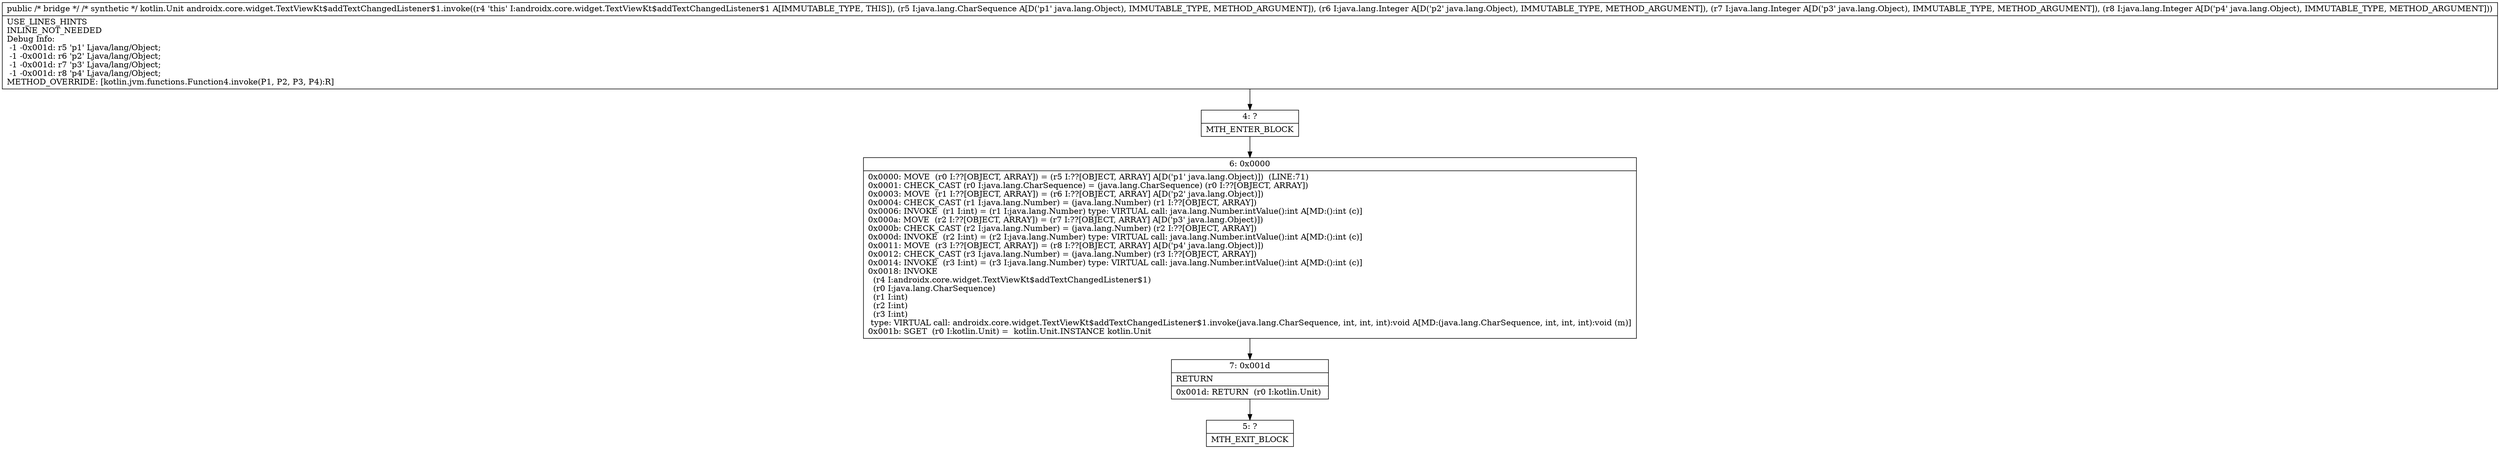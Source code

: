 digraph "CFG forandroidx.core.widget.TextViewKt$addTextChangedListener$1.invoke(Ljava\/lang\/Object;Ljava\/lang\/Object;Ljava\/lang\/Object;Ljava\/lang\/Object;)Ljava\/lang\/Object;" {
Node_4 [shape=record,label="{4\:\ ?|MTH_ENTER_BLOCK\l}"];
Node_6 [shape=record,label="{6\:\ 0x0000|0x0000: MOVE  (r0 I:??[OBJECT, ARRAY]) = (r5 I:??[OBJECT, ARRAY] A[D('p1' java.lang.Object)])  (LINE:71)\l0x0001: CHECK_CAST (r0 I:java.lang.CharSequence) = (java.lang.CharSequence) (r0 I:??[OBJECT, ARRAY]) \l0x0003: MOVE  (r1 I:??[OBJECT, ARRAY]) = (r6 I:??[OBJECT, ARRAY] A[D('p2' java.lang.Object)]) \l0x0004: CHECK_CAST (r1 I:java.lang.Number) = (java.lang.Number) (r1 I:??[OBJECT, ARRAY]) \l0x0006: INVOKE  (r1 I:int) = (r1 I:java.lang.Number) type: VIRTUAL call: java.lang.Number.intValue():int A[MD:():int (c)]\l0x000a: MOVE  (r2 I:??[OBJECT, ARRAY]) = (r7 I:??[OBJECT, ARRAY] A[D('p3' java.lang.Object)]) \l0x000b: CHECK_CAST (r2 I:java.lang.Number) = (java.lang.Number) (r2 I:??[OBJECT, ARRAY]) \l0x000d: INVOKE  (r2 I:int) = (r2 I:java.lang.Number) type: VIRTUAL call: java.lang.Number.intValue():int A[MD:():int (c)]\l0x0011: MOVE  (r3 I:??[OBJECT, ARRAY]) = (r8 I:??[OBJECT, ARRAY] A[D('p4' java.lang.Object)]) \l0x0012: CHECK_CAST (r3 I:java.lang.Number) = (java.lang.Number) (r3 I:??[OBJECT, ARRAY]) \l0x0014: INVOKE  (r3 I:int) = (r3 I:java.lang.Number) type: VIRTUAL call: java.lang.Number.intValue():int A[MD:():int (c)]\l0x0018: INVOKE  \l  (r4 I:androidx.core.widget.TextViewKt$addTextChangedListener$1)\l  (r0 I:java.lang.CharSequence)\l  (r1 I:int)\l  (r2 I:int)\l  (r3 I:int)\l type: VIRTUAL call: androidx.core.widget.TextViewKt$addTextChangedListener$1.invoke(java.lang.CharSequence, int, int, int):void A[MD:(java.lang.CharSequence, int, int, int):void (m)]\l0x001b: SGET  (r0 I:kotlin.Unit) =  kotlin.Unit.INSTANCE kotlin.Unit \l}"];
Node_7 [shape=record,label="{7\:\ 0x001d|RETURN\l|0x001d: RETURN  (r0 I:kotlin.Unit) \l}"];
Node_5 [shape=record,label="{5\:\ ?|MTH_EXIT_BLOCK\l}"];
MethodNode[shape=record,label="{public \/* bridge *\/ \/* synthetic *\/ kotlin.Unit androidx.core.widget.TextViewKt$addTextChangedListener$1.invoke((r4 'this' I:androidx.core.widget.TextViewKt$addTextChangedListener$1 A[IMMUTABLE_TYPE, THIS]), (r5 I:java.lang.CharSequence A[D('p1' java.lang.Object), IMMUTABLE_TYPE, METHOD_ARGUMENT]), (r6 I:java.lang.Integer A[D('p2' java.lang.Object), IMMUTABLE_TYPE, METHOD_ARGUMENT]), (r7 I:java.lang.Integer A[D('p3' java.lang.Object), IMMUTABLE_TYPE, METHOD_ARGUMENT]), (r8 I:java.lang.Integer A[D('p4' java.lang.Object), IMMUTABLE_TYPE, METHOD_ARGUMENT]))  | USE_LINES_HINTS\lINLINE_NOT_NEEDED\lDebug Info:\l  \-1 \-0x001d: r5 'p1' Ljava\/lang\/Object;\l  \-1 \-0x001d: r6 'p2' Ljava\/lang\/Object;\l  \-1 \-0x001d: r7 'p3' Ljava\/lang\/Object;\l  \-1 \-0x001d: r8 'p4' Ljava\/lang\/Object;\lMETHOD_OVERRIDE: [kotlin.jvm.functions.Function4.invoke(P1, P2, P3, P4):R]\l}"];
MethodNode -> Node_4;Node_4 -> Node_6;
Node_6 -> Node_7;
Node_7 -> Node_5;
}

